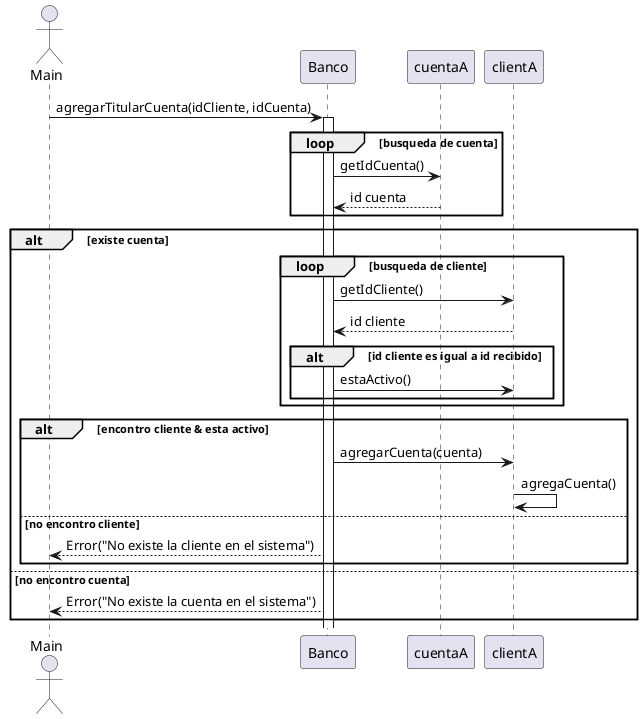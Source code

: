 @startuml
actor Main as main
participant Banco as banco
participant cuentaA as cuenta
participant clientA as cliente

main -> banco : agregarTitularCuenta(idCliente, idCuenta)
activate banco
loop busqueda de cuenta
    banco -> cuenta : getIdCuenta()
    cuenta --> banco : id cuenta
end
alt existe cuenta
    loop busqueda de cliente
        banco -> cliente : getIdCliente()
        cliente --> banco : id cliente
        alt id cliente es igual a id recibido
            banco -> cliente : estaActivo()
        end
    end
    alt encontro cliente & esta activo
        banco -> cliente : agregarCuenta(cuenta)
        cliente -> cliente : agregaCuenta()
    else no encontro cliente
        banco --> main: Error("No existe la cliente en el sistema")
    end
    else no encontro cuenta
        banco --> main: Error("No existe la cuenta en el sistema")
end
@enduml
